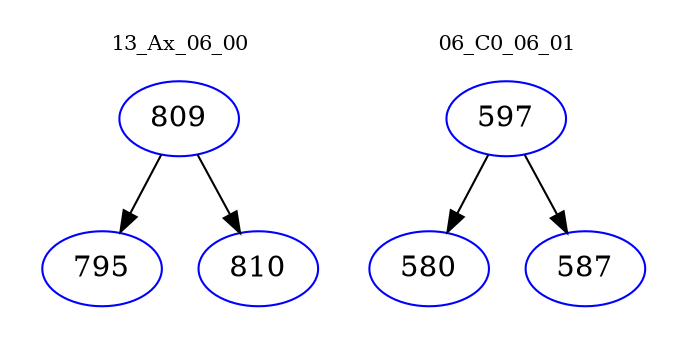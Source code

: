 digraph{
subgraph cluster_0 {
color = white
label = "13_Ax_06_00";
fontsize=10;
T0_809 [label="809", color="blue"]
T0_809 -> T0_795 [color="black"]
T0_795 [label="795", color="blue"]
T0_809 -> T0_810 [color="black"]
T0_810 [label="810", color="blue"]
}
subgraph cluster_1 {
color = white
label = "06_C0_06_01";
fontsize=10;
T1_597 [label="597", color="blue"]
T1_597 -> T1_580 [color="black"]
T1_580 [label="580", color="blue"]
T1_597 -> T1_587 [color="black"]
T1_587 [label="587", color="blue"]
}
}
